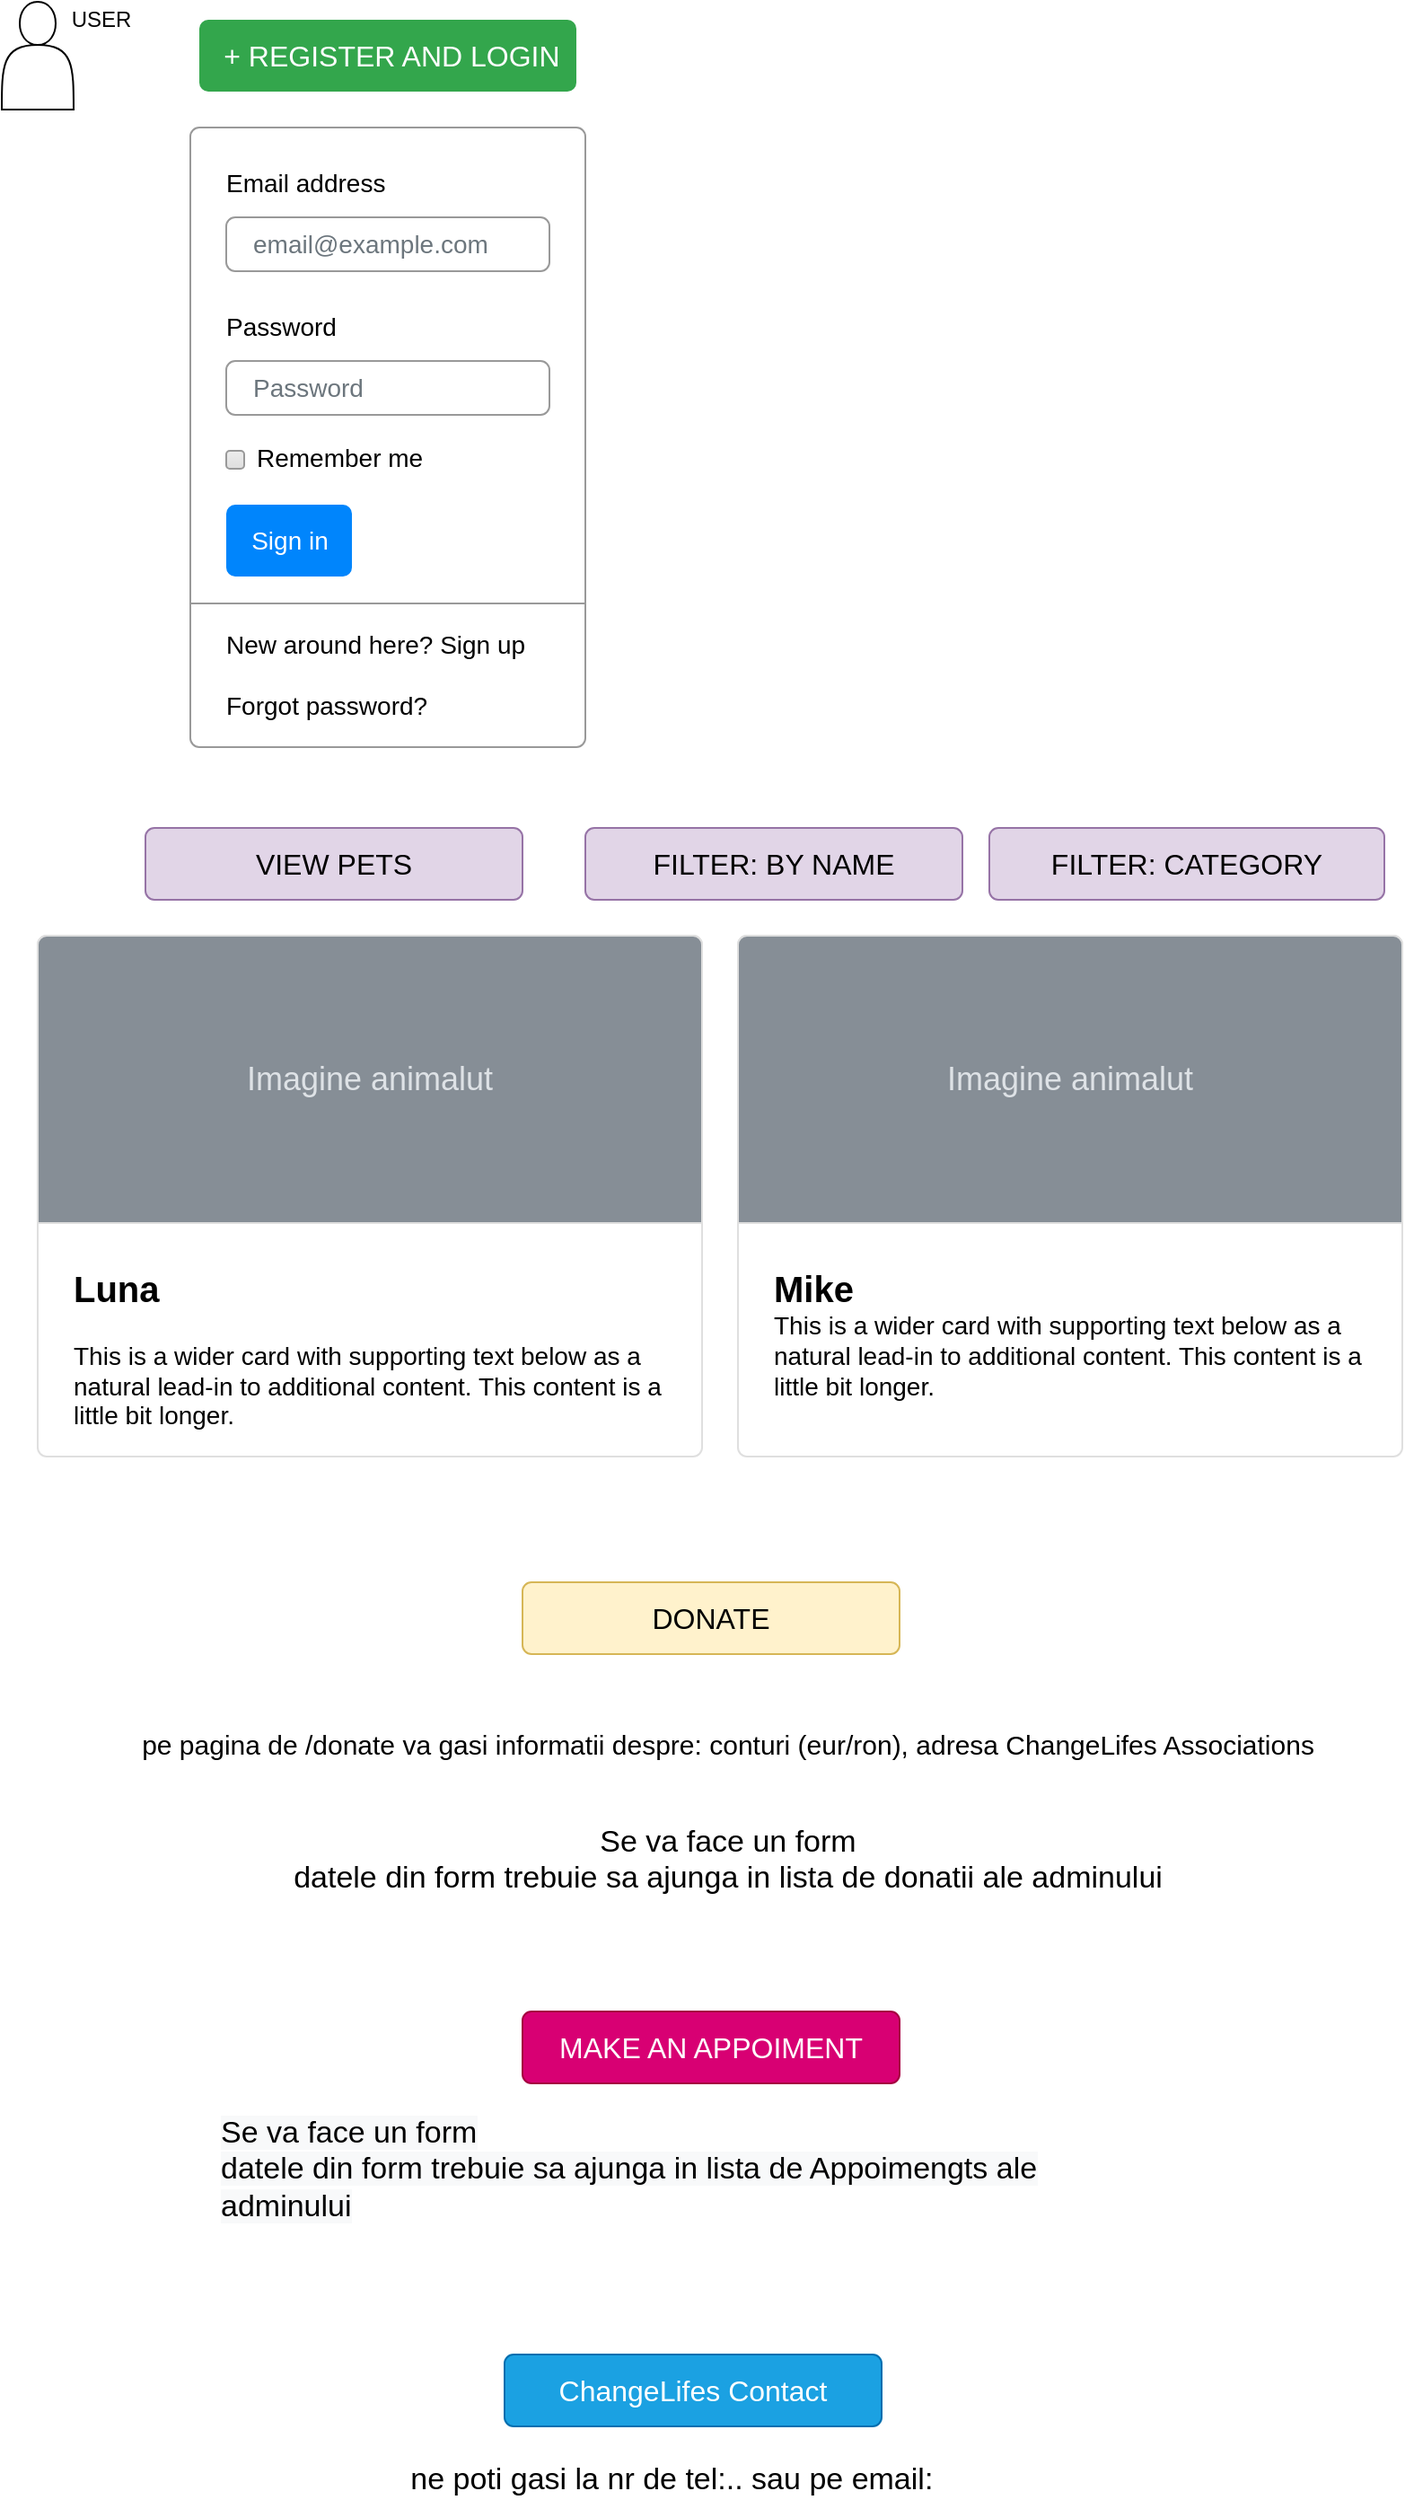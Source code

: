 <mxfile version="14.7.4" type="embed"><diagram id="hTq8dJ0K4O_bUDsaxEMX" name="Page-1"><mxGraphModel dx="1353" dy="395" grid="1" gridSize="10" guides="1" tooltips="1" connect="1" arrows="1" fold="1" page="1" pageScale="1" pageWidth="850" pageHeight="1100" math="0" shadow="0"><root><mxCell id="0"/><mxCell id="1" parent="0"/><mxCell id="2" value="" style="shape=actor;whiteSpace=wrap;html=1;" vertex="1" parent="1"><mxGeometry x="10" y="10" width="40" height="60" as="geometry"/></mxCell><mxCell id="3" value="USER" style="text;html=1;align=center;verticalAlign=middle;resizable=0;points=[];autosize=1;strokeColor=none;" vertex="1" parent="1"><mxGeometry x="40" y="10" width="50" height="20" as="geometry"/></mxCell><mxCell id="4" value="&amp;nbsp;+ REGISTER AND LOGIN" style="html=1;shadow=0;dashed=0;shape=mxgraph.bootstrap.rrect;rSize=5;strokeColor=none;strokeWidth=1;fillColor=#33A64C;fontColor=#FFFFFF;whiteSpace=wrap;align=center;verticalAlign=middle;spacingLeft=0;fontStyle=0;fontSize=16;spacing=5;" vertex="1" parent="1"><mxGeometry x="120" y="20" width="210" height="40" as="geometry"/></mxCell><mxCell id="5" value="" style="html=1;shadow=0;dashed=0;shape=mxgraph.bootstrap.rrect;rSize=5;fillColor=#ffffff;strokeColor=#999999;" vertex="1" parent="1"><mxGeometry x="115" y="80" width="220" height="345" as="geometry"/></mxCell><mxCell id="6" value="Email address" style="fillColor=none;strokeColor=none;align=left;spacing=20;fontSize=14;" vertex="1" parent="5"><mxGeometry width="220" height="40" relative="1" as="geometry"><mxPoint y="10" as="offset"/></mxGeometry></mxCell><mxCell id="7" value="email@example.com" style="html=1;shadow=0;dashed=0;shape=mxgraph.bootstrap.rrect;rSize=5;fillColor=none;strokeColor=#999999;align=left;spacing=15;fontSize=14;fontColor=#6C767D;" vertex="1" parent="5"><mxGeometry width="180" height="30" relative="1" as="geometry"><mxPoint x="20" y="50" as="offset"/></mxGeometry></mxCell><mxCell id="8" value="Password" style="fillColor=none;strokeColor=none;align=left;spacing=20;fontSize=14;" vertex="1" parent="5"><mxGeometry width="220" height="40" relative="1" as="geometry"><mxPoint y="90" as="offset"/></mxGeometry></mxCell><mxCell id="9" value="Password" style="html=1;shadow=0;dashed=0;shape=mxgraph.bootstrap.rrect;rSize=5;fillColor=none;strokeColor=#999999;align=left;spacing=15;fontSize=14;fontColor=#6C767D;" vertex="1" parent="5"><mxGeometry width="180" height="30" relative="1" as="geometry"><mxPoint x="20" y="130" as="offset"/></mxGeometry></mxCell><mxCell id="10" value="Remember me" style="html=1;shadow=0;dashed=0;shape=mxgraph.bootstrap.rrect;rSize=2;fillColor=#EDEDED;strokeColor=#999999;align=left;fontSize=14;fontColor=#000000;labelPosition=right;verticalLabelPosition=middle;verticalAlign=middle;spacingLeft=5;spacingTop=-2;gradientColor=#DEDEDE;" vertex="1" parent="5"><mxGeometry width="10" height="10" relative="1" as="geometry"><mxPoint x="20" y="180" as="offset"/></mxGeometry></mxCell><mxCell id="11" value="Sign in" style="html=1;shadow=0;dashed=0;shape=mxgraph.bootstrap.rrect;rSize=5;fillColor=#0085FC;strokeColor=none;align=center;fontSize=14;fontColor=#FFFFFF;" vertex="1" parent="5"><mxGeometry width="70" height="40" relative="1" as="geometry"><mxPoint x="20" y="210" as="offset"/></mxGeometry></mxCell><mxCell id="12" value="" style="shape=line;strokeColor=#999999;perimeter=none;resizeWidth=1;" vertex="1" parent="5"><mxGeometry width="220" height="10" relative="1" as="geometry"><mxPoint y="260" as="offset"/></mxGeometry></mxCell><mxCell id="13" value="New around here? Sign up&lt;br&gt;&lt;br&gt;Forgot password?" style="html=1;fillColor=none;strokeColor=none;align=left;spacing=20;fontSize=14;" vertex="1" parent="5"><mxGeometry width="220" height="60" relative="1" as="geometry"><mxPoint y="275" as="offset"/></mxGeometry></mxCell><mxCell id="14" value="&lt;span style=&quot;font-size: 20px&quot;&gt;&lt;b&gt;Luna&lt;/b&gt;&lt;/span&gt;&lt;br&gt;&lt;br&gt;This is a wider card with supporting text below as a natural lead-in to additional content. This content is a little bit longer." style="html=1;shadow=0;dashed=0;shape=mxgraph.bootstrap.rrect;rSize=5;strokeColor=#DFDFDF;html=1;whiteSpace=wrap;fillColor=#ffffff;fontColor=#000000;verticalAlign=top;align=left;spacing=20;spacingBottom=0;fontSize=14;spacingTop=160;" vertex="1" parent="1"><mxGeometry x="30" y="530" width="370" height="290" as="geometry"/></mxCell><mxCell id="15" value="Imagine animalut" style="html=1;shadow=0;dashed=0;shape=mxgraph.bootstrap.topButton;rSize=5;perimeter=none;whiteSpace=wrap;fillColor=#868E96;strokeColor=#DFDFDF;fontColor=#DEE2E6;resizeWidth=1;fontSize=18;" vertex="1" parent="14"><mxGeometry width="370" height="160" relative="1" as="geometry"/></mxCell><mxCell id="16" value="&lt;span style=&quot;font-size: 20px&quot;&gt;&lt;b&gt;Mike&lt;/b&gt;&lt;/span&gt;&lt;br&gt;This is a wider card with supporting text below as a natural lead-in to additional content. This content is a little bit longer." style="html=1;shadow=0;dashed=0;shape=mxgraph.bootstrap.rrect;rSize=5;strokeColor=#DFDFDF;html=1;whiteSpace=wrap;fillColor=#ffffff;fontColor=#000000;verticalAlign=top;align=left;spacing=20;spacingBottom=0;fontSize=14;spacingTop=160;" vertex="1" parent="1"><mxGeometry x="420" y="530" width="370" height="290" as="geometry"/></mxCell><mxCell id="17" value="Imagine animalut" style="html=1;shadow=0;dashed=0;shape=mxgraph.bootstrap.topButton;rSize=5;perimeter=none;whiteSpace=wrap;fillColor=#868E96;strokeColor=#DFDFDF;fontColor=#DEE2E6;resizeWidth=1;fontSize=18;" vertex="1" parent="16"><mxGeometry width="370" height="160" relative="1" as="geometry"/></mxCell><mxCell id="18" value="VIEW PETS" style="html=1;shadow=0;dashed=0;shape=mxgraph.bootstrap.rrect;rSize=5;strokeColor=#9673a6;strokeWidth=1;fillColor=#e1d5e7;whiteSpace=wrap;align=center;verticalAlign=middle;spacingLeft=0;fontStyle=0;fontSize=16;spacing=5;" vertex="1" parent="1"><mxGeometry x="90" y="470" width="210" height="40" as="geometry"/></mxCell><mxCell id="19" value="DONATE" style="html=1;shadow=0;dashed=0;shape=mxgraph.bootstrap.rrect;rSize=5;strokeColor=#d6b656;strokeWidth=1;fillColor=#fff2cc;whiteSpace=wrap;align=center;verticalAlign=middle;spacingLeft=0;fontStyle=0;fontSize=16;spacing=5;" vertex="1" parent="1"><mxGeometry x="300" y="890" width="210" height="40" as="geometry"/></mxCell><mxCell id="20" value="FILTER: BY NAME" style="html=1;shadow=0;dashed=0;shape=mxgraph.bootstrap.rrect;rSize=5;strokeColor=#9673a6;strokeWidth=1;fillColor=#e1d5e7;whiteSpace=wrap;align=center;verticalAlign=middle;spacingLeft=0;fontStyle=0;fontSize=16;spacing=5;" vertex="1" parent="1"><mxGeometry x="335" y="470" width="210" height="40" as="geometry"/></mxCell><mxCell id="21" value="&lt;font style=&quot;font-size: 17px&quot;&gt;Se va face un form&lt;br&gt;datele din form trebuie sa ajunga in lista de donatii ale adminului&lt;br&gt;&lt;br&gt;&lt;/font&gt;" style="text;html=1;align=center;verticalAlign=middle;resizable=0;points=[];autosize=1;strokeColor=none;" vertex="1" parent="1"><mxGeometry x="164" y="1030" width="500" height="50" as="geometry"/></mxCell><mxCell id="22" value="FILTER: CATEGORY" style="html=1;shadow=0;dashed=0;shape=mxgraph.bootstrap.rrect;rSize=5;strokeColor=#9673a6;strokeWidth=1;fillColor=#e1d5e7;whiteSpace=wrap;align=center;verticalAlign=middle;spacingLeft=0;fontStyle=0;fontSize=16;spacing=5;" vertex="1" parent="1"><mxGeometry x="560" y="470" width="220" height="40" as="geometry"/></mxCell><mxCell id="23" value="&lt;font style=&quot;font-size: 15px&quot;&gt;pe pagina de /donate va gasi informatii despre: conturi (eur/ron), adresa ChangeLifes Associations&lt;/font&gt;" style="text;html=1;align=center;verticalAlign=middle;resizable=0;points=[];autosize=1;strokeColor=none;" vertex="1" parent="1"><mxGeometry x="79" y="970" width="670" height="20" as="geometry"/></mxCell><mxCell id="24" value="MAKE AN APPOIMENT" style="html=1;shadow=0;dashed=0;shape=mxgraph.bootstrap.rrect;rSize=5;strokeColor=#A50040;strokeWidth=1;fillColor=#d80073;whiteSpace=wrap;align=center;verticalAlign=middle;spacingLeft=0;fontStyle=0;fontSize=16;spacing=5;fontColor=#ffffff;" vertex="1" parent="1"><mxGeometry x="300" y="1129" width="210" height="40" as="geometry"/></mxCell><mxCell id="25" value="&lt;span style=&quot;color: rgb(0 , 0 , 0) ; font-family: &amp;#34;helvetica&amp;#34; ; font-size: 17px ; font-style: normal ; font-weight: 400 ; letter-spacing: normal ; text-align: center ; text-indent: 0px ; text-transform: none ; word-spacing: 0px ; background-color: rgb(248 , 249 , 250) ; display: inline ; float: none&quot;&gt;Se va face un form&lt;/span&gt;&lt;br style=&quot;color: rgb(0 , 0 , 0) ; font-family: &amp;#34;helvetica&amp;#34; ; font-size: 17px ; font-style: normal ; font-weight: 400 ; letter-spacing: normal ; text-align: center ; text-indent: 0px ; text-transform: none ; word-spacing: 0px ; background-color: rgb(248 , 249 , 250)&quot;&gt;&lt;span style=&quot;color: rgb(0 , 0 , 0) ; font-family: &amp;#34;helvetica&amp;#34; ; font-size: 17px ; font-style: normal ; font-weight: 400 ; letter-spacing: normal ; text-align: center ; text-indent: 0px ; text-transform: none ; word-spacing: 0px ; background-color: rgb(248 , 249 , 250) ; display: inline ; float: none&quot;&gt;datele din form trebuie sa ajunga in lista de Appoimengts ale adminului&lt;/span&gt;" style="text;whiteSpace=wrap;html=1;" vertex="1" parent="1"><mxGeometry x="130" y="1180" width="510" height="50" as="geometry"/></mxCell><mxCell id="26" value="ChangeLifes Contact" style="html=1;shadow=0;dashed=0;shape=mxgraph.bootstrap.rrect;rSize=5;strokeColor=#006EAF;strokeWidth=1;fillColor=#1ba1e2;whiteSpace=wrap;align=center;verticalAlign=middle;spacingLeft=0;fontStyle=0;fontSize=16;spacing=5;fontColor=#ffffff;" vertex="1" parent="1"><mxGeometry x="290" y="1320" width="210" height="40" as="geometry"/></mxCell><mxCell id="27" value="&lt;font style=&quot;font-size: 17px&quot;&gt;ne poti gasi la nr de tel:.. sau pe email:&amp;nbsp;&lt;/font&gt;" style="text;html=1;align=center;verticalAlign=middle;resizable=0;points=[];autosize=1;strokeColor=none;strokeWidth=2;" vertex="1" parent="1"><mxGeometry x="230" y="1380" width="310" height="20" as="geometry"/></mxCell></root></mxGraphModel></diagram></mxfile>